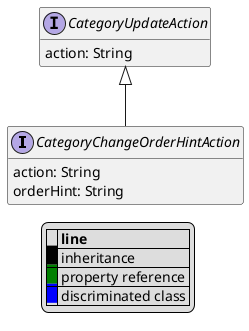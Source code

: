 @startuml

hide empty fields
hide empty methods
legend
|= |= line |
|<back:black>   </back>| inheritance |
|<back:green>   </back>| property reference |
|<back:blue>   </back>| discriminated class |
endlegend
interface CategoryChangeOrderHintAction [[CategoryChangeOrderHintAction.svg]] extends CategoryUpdateAction {
    action: String
    orderHint: String
}
interface CategoryUpdateAction [[CategoryUpdateAction.svg]]  {
    action: String
}





@enduml
